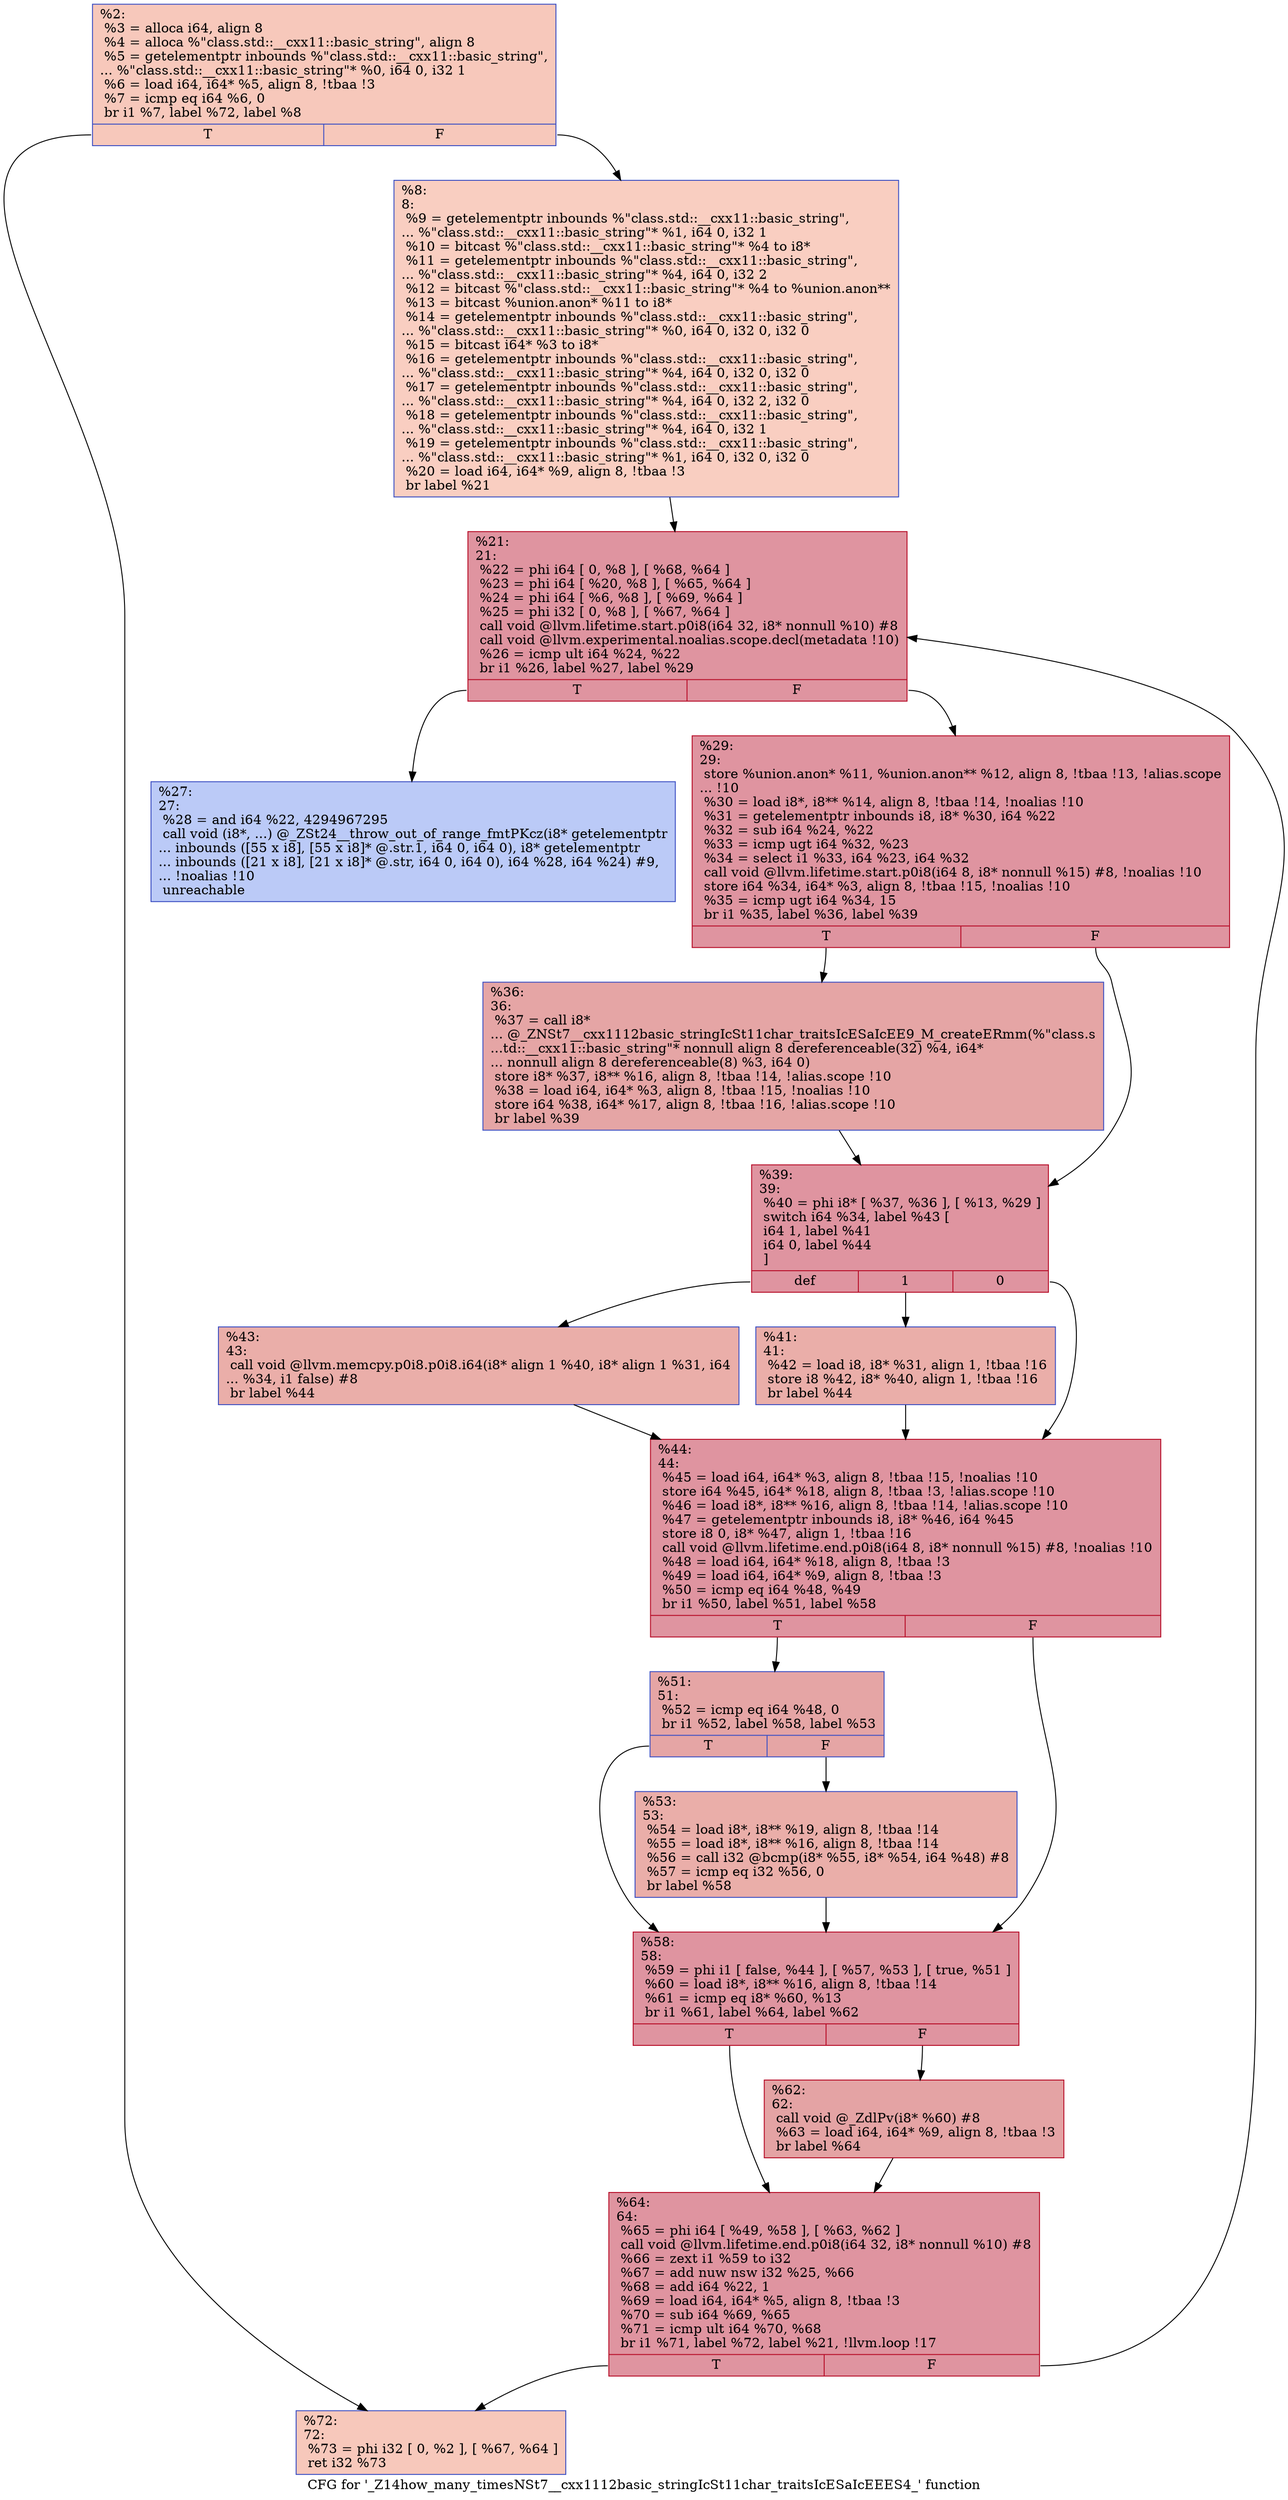 digraph "CFG for '_Z14how_many_timesNSt7__cxx1112basic_stringIcSt11char_traitsIcESaIcEEES4_' function" {
	label="CFG for '_Z14how_many_timesNSt7__cxx1112basic_stringIcSt11char_traitsIcESaIcEEES4_' function";

	Node0x556111864860 [shape=record,color="#3d50c3ff", style=filled, fillcolor="#ed836670",label="{%2:\l  %3 = alloca i64, align 8\l  %4 = alloca %\"class.std::__cxx11::basic_string\", align 8\l  %5 = getelementptr inbounds %\"class.std::__cxx11::basic_string\",\l... %\"class.std::__cxx11::basic_string\"* %0, i64 0, i32 1\l  %6 = load i64, i64* %5, align 8, !tbaa !3\l  %7 = icmp eq i64 %6, 0\l  br i1 %7, label %72, label %8\l|{<s0>T|<s1>F}}"];
	Node0x556111864860:s0 -> Node0x556111865ce0;
	Node0x556111864860:s1 -> Node0x556111865d70;
	Node0x556111865d70 [shape=record,color="#3d50c3ff", style=filled, fillcolor="#f2907270",label="{%8:\l8:                                                \l  %9 = getelementptr inbounds %\"class.std::__cxx11::basic_string\",\l... %\"class.std::__cxx11::basic_string\"* %1, i64 0, i32 1\l  %10 = bitcast %\"class.std::__cxx11::basic_string\"* %4 to i8*\l  %11 = getelementptr inbounds %\"class.std::__cxx11::basic_string\",\l... %\"class.std::__cxx11::basic_string\"* %4, i64 0, i32 2\l  %12 = bitcast %\"class.std::__cxx11::basic_string\"* %4 to %union.anon**\l  %13 = bitcast %union.anon* %11 to i8*\l  %14 = getelementptr inbounds %\"class.std::__cxx11::basic_string\",\l... %\"class.std::__cxx11::basic_string\"* %0, i64 0, i32 0, i32 0\l  %15 = bitcast i64* %3 to i8*\l  %16 = getelementptr inbounds %\"class.std::__cxx11::basic_string\",\l... %\"class.std::__cxx11::basic_string\"* %4, i64 0, i32 0, i32 0\l  %17 = getelementptr inbounds %\"class.std::__cxx11::basic_string\",\l... %\"class.std::__cxx11::basic_string\"* %4, i64 0, i32 2, i32 0\l  %18 = getelementptr inbounds %\"class.std::__cxx11::basic_string\",\l... %\"class.std::__cxx11::basic_string\"* %4, i64 0, i32 1\l  %19 = getelementptr inbounds %\"class.std::__cxx11::basic_string\",\l... %\"class.std::__cxx11::basic_string\"* %1, i64 0, i32 0, i32 0\l  %20 = load i64, i64* %9, align 8, !tbaa !3\l  br label %21\l}"];
	Node0x556111865d70 -> Node0x556111865000;
	Node0x556111865000 [shape=record,color="#b70d28ff", style=filled, fillcolor="#b70d2870",label="{%21:\l21:                                               \l  %22 = phi i64 [ 0, %8 ], [ %68, %64 ]\l  %23 = phi i64 [ %20, %8 ], [ %65, %64 ]\l  %24 = phi i64 [ %6, %8 ], [ %69, %64 ]\l  %25 = phi i32 [ 0, %8 ], [ %67, %64 ]\l  call void @llvm.lifetime.start.p0i8(i64 32, i8* nonnull %10) #8\l  call void @llvm.experimental.noalias.scope.decl(metadata !10)\l  %26 = icmp ult i64 %24, %22\l  br i1 %26, label %27, label %29\l|{<s0>T|<s1>F}}"];
	Node0x556111865000:s0 -> Node0x5561118679c0;
	Node0x556111865000:s1 -> Node0x556111867a50;
	Node0x5561118679c0 [shape=record,color="#3d50c3ff", style=filled, fillcolor="#6687ed70",label="{%27:\l27:                                               \l  %28 = and i64 %22, 4294967295\l  call void (i8*, ...) @_ZSt24__throw_out_of_range_fmtPKcz(i8* getelementptr\l... inbounds ([55 x i8], [55 x i8]* @.str.1, i64 0, i64 0), i8* getelementptr\l... inbounds ([21 x i8], [21 x i8]* @.str, i64 0, i64 0), i64 %28, i64 %24) #9,\l... !noalias !10\l  unreachable\l}"];
	Node0x556111867a50 [shape=record,color="#b70d28ff", style=filled, fillcolor="#b70d2870",label="{%29:\l29:                                               \l  store %union.anon* %11, %union.anon** %12, align 8, !tbaa !13, !alias.scope\l... !10\l  %30 = load i8*, i8** %14, align 8, !tbaa !14, !noalias !10\l  %31 = getelementptr inbounds i8, i8* %30, i64 %22\l  %32 = sub i64 %24, %22\l  %33 = icmp ugt i64 %32, %23\l  %34 = select i1 %33, i64 %23, i64 %32\l  call void @llvm.lifetime.start.p0i8(i64 8, i8* nonnull %15) #8, !noalias !10\l  store i64 %34, i64* %3, align 8, !tbaa !15, !noalias !10\l  %35 = icmp ugt i64 %34, 15\l  br i1 %35, label %36, label %39\l|{<s0>T|<s1>F}}"];
	Node0x556111867a50:s0 -> Node0x556111869470;
	Node0x556111867a50:s1 -> Node0x556111869500;
	Node0x556111869470 [shape=record,color="#3d50c3ff", style=filled, fillcolor="#c5333470",label="{%36:\l36:                                               \l  %37 = call i8*\l... @_ZNSt7__cxx1112basic_stringIcSt11char_traitsIcESaIcEE9_M_createERmm(%\"class.s\l...td::__cxx11::basic_string\"* nonnull align 8 dereferenceable(32) %4, i64*\l... nonnull align 8 dereferenceable(8) %3, i64 0)\l  store i8* %37, i8** %16, align 8, !tbaa !14, !alias.scope !10\l  %38 = load i64, i64* %3, align 8, !tbaa !15, !noalias !10\l  store i64 %38, i64* %17, align 8, !tbaa !16, !alias.scope !10\l  br label %39\l}"];
	Node0x556111869470 -> Node0x556111869500;
	Node0x556111869500 [shape=record,color="#b70d28ff", style=filled, fillcolor="#b70d2870",label="{%39:\l39:                                               \l  %40 = phi i8* [ %37, %36 ], [ %13, %29 ]\l  switch i64 %34, label %43 [\l    i64 1, label %41\l    i64 0, label %44\l  ]\l|{<s0>def|<s1>1|<s2>0}}"];
	Node0x556111869500:s0 -> Node0x55611186a9c0;
	Node0x556111869500:s1 -> Node0x55611186aa40;
	Node0x556111869500:s2 -> Node0x55611186aad0;
	Node0x55611186aa40 [shape=record,color="#3d50c3ff", style=filled, fillcolor="#d0473d70",label="{%41:\l41:                                               \l  %42 = load i8, i8* %31, align 1, !tbaa !16\l  store i8 %42, i8* %40, align 1, !tbaa !16\l  br label %44\l}"];
	Node0x55611186aa40 -> Node0x55611186aad0;
	Node0x55611186a9c0 [shape=record,color="#3d50c3ff", style=filled, fillcolor="#d0473d70",label="{%43:\l43:                                               \l  call void @llvm.memcpy.p0i8.p0i8.i64(i8* align 1 %40, i8* align 1 %31, i64\l... %34, i1 false) #8\l  br label %44\l}"];
	Node0x55611186a9c0 -> Node0x55611186aad0;
	Node0x55611186aad0 [shape=record,color="#b70d28ff", style=filled, fillcolor="#b70d2870",label="{%44:\l44:                                               \l  %45 = load i64, i64* %3, align 8, !tbaa !15, !noalias !10\l  store i64 %45, i64* %18, align 8, !tbaa !3, !alias.scope !10\l  %46 = load i8*, i8** %16, align 8, !tbaa !14, !alias.scope !10\l  %47 = getelementptr inbounds i8, i8* %46, i64 %45\l  store i8 0, i8* %47, align 1, !tbaa !16\l  call void @llvm.lifetime.end.p0i8(i64 8, i8* nonnull %15) #8, !noalias !10\l  %48 = load i64, i64* %18, align 8, !tbaa !3\l  %49 = load i64, i64* %9, align 8, !tbaa !3\l  %50 = icmp eq i64 %48, %49\l  br i1 %50, label %51, label %58\l|{<s0>T|<s1>F}}"];
	Node0x55611186aad0:s0 -> Node0x55611186be80;
	Node0x55611186aad0:s1 -> Node0x55611186bf10;
	Node0x55611186be80 [shape=record,color="#3d50c3ff", style=filled, fillcolor="#c5333470",label="{%51:\l51:                                               \l  %52 = icmp eq i64 %48, 0\l  br i1 %52, label %58, label %53\l|{<s0>T|<s1>F}}"];
	Node0x55611186be80:s0 -> Node0x55611186bf10;
	Node0x55611186be80:s1 -> Node0x55611186c0e0;
	Node0x55611186c0e0 [shape=record,color="#3d50c3ff", style=filled, fillcolor="#d0473d70",label="{%53:\l53:                                               \l  %54 = load i8*, i8** %19, align 8, !tbaa !14\l  %55 = load i8*, i8** %16, align 8, !tbaa !14\l  %56 = call i32 @bcmp(i8* %55, i8* %54, i64 %48) #8\l  %57 = icmp eq i32 %56, 0\l  br label %58\l}"];
	Node0x55611186c0e0 -> Node0x55611186bf10;
	Node0x55611186bf10 [shape=record,color="#b70d28ff", style=filled, fillcolor="#b70d2870",label="{%58:\l58:                                               \l  %59 = phi i1 [ false, %44 ], [ %57, %53 ], [ true, %51 ]\l  %60 = load i8*, i8** %16, align 8, !tbaa !14\l  %61 = icmp eq i8* %60, %13\l  br i1 %61, label %64, label %62\l|{<s0>T|<s1>F}}"];
	Node0x55611186bf10:s0 -> Node0x556111866ac0;
	Node0x55611186bf10:s1 -> Node0x55611186c820;
	Node0x55611186c820 [shape=record,color="#b70d28ff", style=filled, fillcolor="#c32e3170",label="{%62:\l62:                                               \l  call void @_ZdlPv(i8* %60) #8\l  %63 = load i64, i64* %9, align 8, !tbaa !3\l  br label %64\l}"];
	Node0x55611186c820 -> Node0x556111866ac0;
	Node0x556111866ac0 [shape=record,color="#b70d28ff", style=filled, fillcolor="#b70d2870",label="{%64:\l64:                                               \l  %65 = phi i64 [ %49, %58 ], [ %63, %62 ]\l  call void @llvm.lifetime.end.p0i8(i64 32, i8* nonnull %10) #8\l  %66 = zext i1 %59 to i32\l  %67 = add nuw nsw i32 %25, %66\l  %68 = add i64 %22, 1\l  %69 = load i64, i64* %5, align 8, !tbaa !3\l  %70 = sub i64 %69, %65\l  %71 = icmp ult i64 %70, %68\l  br i1 %71, label %72, label %21, !llvm.loop !17\l|{<s0>T|<s1>F}}"];
	Node0x556111866ac0:s0 -> Node0x556111865ce0;
	Node0x556111866ac0:s1 -> Node0x556111865000;
	Node0x556111865ce0 [shape=record,color="#3d50c3ff", style=filled, fillcolor="#ed836670",label="{%72:\l72:                                               \l  %73 = phi i32 [ 0, %2 ], [ %67, %64 ]\l  ret i32 %73\l}"];
}

